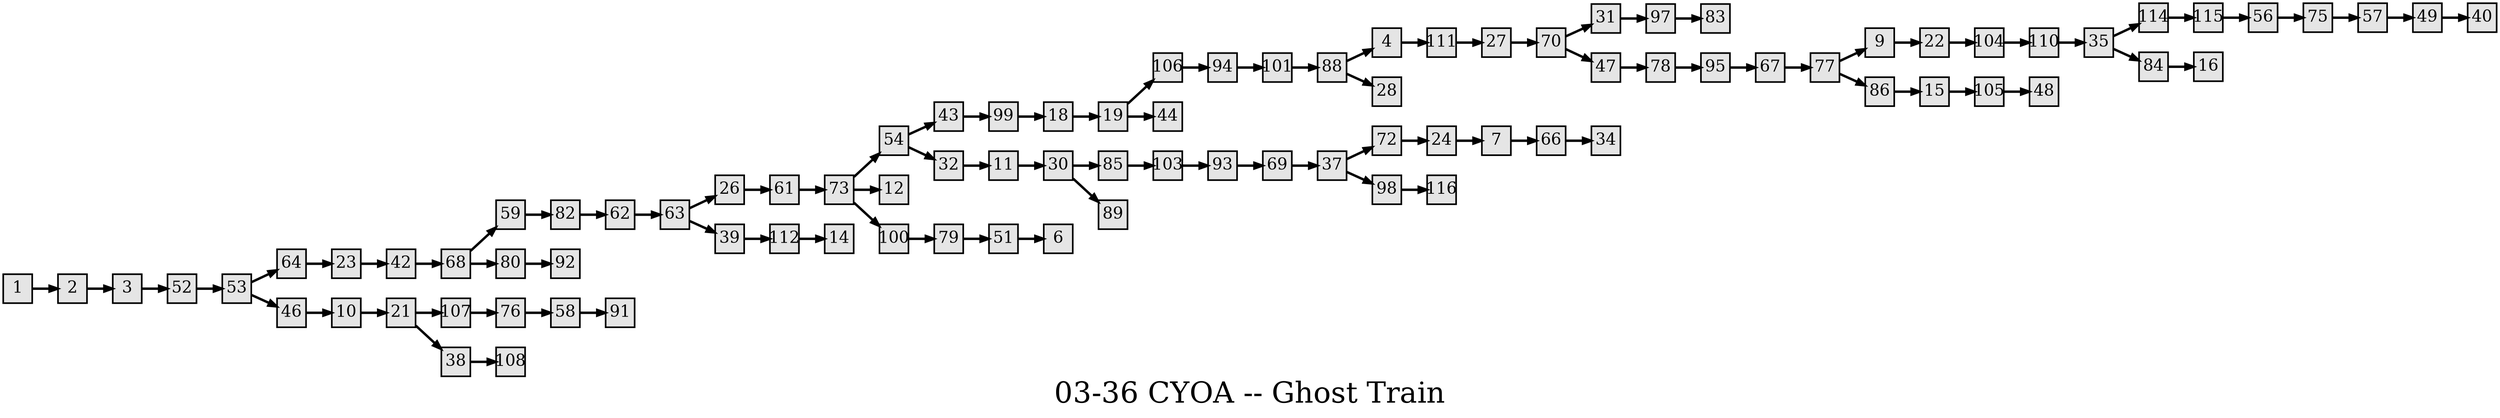 digraph g{
  graph [ label="03-36 CYOA -- Ghost Train" rankdir=LR, ordering=out, fontsize=36, nodesep="0.35", ranksep="0.45"];
  node  [shape=rect, penwidth=2, fontsize=20, style=filled, fillcolor=grey90, margin="0,0", labelfloat=true, regular=true, fixedsize=true];
  edge  [labelfloat=true, penwidth=3, fontsize=12];

  1 -> 2;
  2 -> 3;
  3 -> 52;
  4 -> 111;
  7 -> 66;
  9 -> 22;
  10 -> 21;
  11 -> 30;
  15 -> 105;
  18 -> 19;
  19 -> 106;
  19 -> 44;
  21 -> 107;
  21 -> 38;
  22 -> 104;
  23 -> 42;
  24 -> 7;
  26 -> 61;
  27 -> 70;
  30 -> 85;
  30 -> 89;
  31 -> 97;
  32 -> 11;
  35 -> 114;
  35 -> 84;
  37 -> 72;
  37 -> 98;
  38 -> 108;
  39 -> 112;
  42 -> 68;
  43 -> 99;
  46 -> 10;
  47 -> 78;
  49 -> 40;
  51 -> 6;
  52 -> 53;
  53 -> 64;
  53 -> 46;
  54 -> 43;
  54 -> 32;
  56 -> 75;
  57 -> 49;
  58 -> 91;
  59 -> 82;
  61 -> 73;
  62 -> 63;
  63 -> 26;
  63 -> 39;
  64 -> 23;
  66 -> 34;
  67 -> 77;
  68 -> 59;
  68 -> 80;
  69 -> 37;
  70 -> 31;
  70 -> 47;
  72 -> 24;
  73 -> 54;
  75 -> 57;
  76 -> 58;
  77 -> 9;
  77 -> 86;
  78 -> 95;
  79 -> 51;
  80 -> 92;
  82 -> 62;
  73 -> 12;
  73 -> 100;
  84 -> 16;
  85 -> 103;
  86 -> 15;
  88 -> 4;
  88 -> 28;
  93 -> 69;
  94 -> 101;
  95 -> 67;
  97 -> 83;
  98 -> 116;
  99 -> 18;
  100 -> 79;
  101 -> 88;
  103 -> 93;
  104 -> 110;
  105 -> 48;
  106 -> 94;
  107 -> 76;
  110 -> 35;
  111 -> 27;
  112 -> 14;
  114 -> 115;
  115 -> 56;
}

